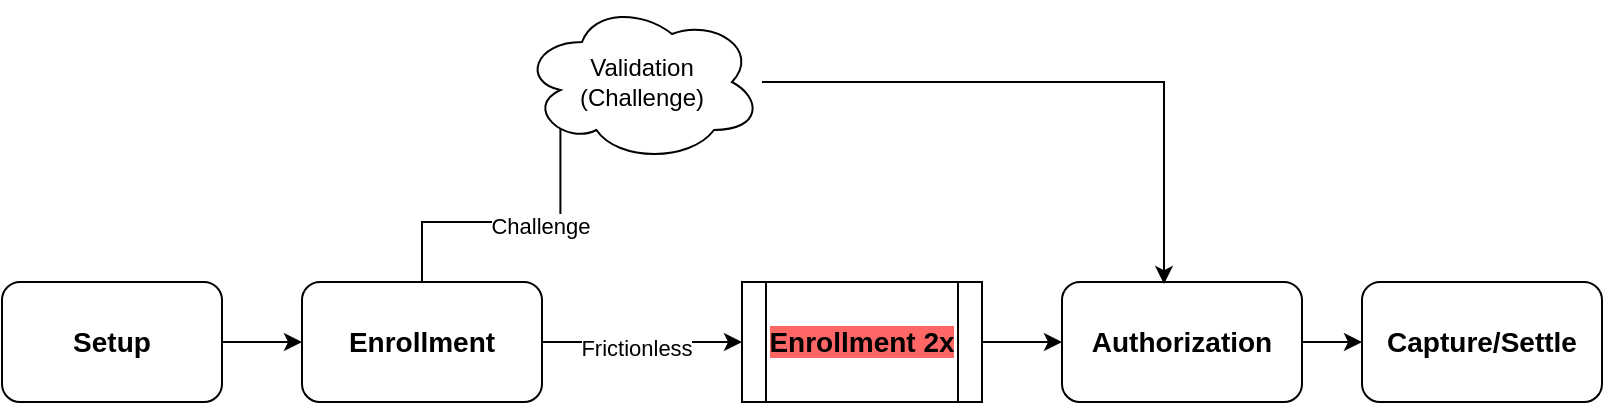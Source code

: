 <mxfile version="24.5.4" type="github">
  <diagram name="Page-1" id="P-J-WtVK_cPfQbv6QtmY">
    <mxGraphModel dx="1393" dy="758" grid="1" gridSize="10" guides="1" tooltips="1" connect="1" arrows="1" fold="1" page="1" pageScale="1" pageWidth="850" pageHeight="1100" math="0" shadow="0">
      <root>
        <mxCell id="0" />
        <mxCell id="1" parent="0" />
        <mxCell id="NPhMXednGsEFQnQte3EM-17" style="edgeStyle=orthogonalEdgeStyle;rounded=0;orthogonalLoop=1;jettySize=auto;html=1;entryX=0;entryY=0.5;entryDx=0;entryDy=0;" edge="1" parent="1" source="NPhMXednGsEFQnQte3EM-2" target="NPhMXednGsEFQnQte3EM-3">
          <mxGeometry relative="1" as="geometry" />
        </mxCell>
        <mxCell id="NPhMXednGsEFQnQte3EM-2" value="&lt;b&gt;&lt;font style=&quot;font-size: 14px;&quot;&gt;Setup&lt;/font&gt;&lt;/b&gt;" style="rounded=1;whiteSpace=wrap;html=1;" vertex="1" parent="1">
          <mxGeometry x="50" y="270" width="110" height="60" as="geometry" />
        </mxCell>
        <mxCell id="NPhMXednGsEFQnQte3EM-10" style="edgeStyle=orthogonalEdgeStyle;rounded=0;orthogonalLoop=1;jettySize=auto;html=1;entryX=0.16;entryY=0.55;entryDx=0;entryDy=0;entryPerimeter=0;" edge="1" parent="1" source="NPhMXednGsEFQnQte3EM-3" target="NPhMXednGsEFQnQte3EM-9">
          <mxGeometry relative="1" as="geometry" />
        </mxCell>
        <mxCell id="NPhMXednGsEFQnQte3EM-13" value="Challenge" style="edgeLabel;html=1;align=center;verticalAlign=middle;resizable=0;points=[];" vertex="1" connectable="0" parent="NPhMXednGsEFQnQte3EM-10">
          <mxGeometry x="0.071" y="-2" relative="1" as="geometry">
            <mxPoint as="offset" />
          </mxGeometry>
        </mxCell>
        <mxCell id="NPhMXednGsEFQnQte3EM-35" style="edgeStyle=orthogonalEdgeStyle;rounded=0;orthogonalLoop=1;jettySize=auto;html=1;exitX=1;exitY=0.5;exitDx=0;exitDy=0;" edge="1" parent="1" source="NPhMXednGsEFQnQte3EM-3" target="NPhMXednGsEFQnQte3EM-33">
          <mxGeometry relative="1" as="geometry" />
        </mxCell>
        <mxCell id="NPhMXednGsEFQnQte3EM-36" value="Frictionless" style="edgeLabel;html=1;align=center;verticalAlign=middle;resizable=0;points=[];" vertex="1" connectable="0" parent="NPhMXednGsEFQnQte3EM-35">
          <mxGeometry x="-0.06" y="-3" relative="1" as="geometry">
            <mxPoint as="offset" />
          </mxGeometry>
        </mxCell>
        <mxCell id="NPhMXednGsEFQnQte3EM-3" value="&lt;b&gt;&lt;font style=&quot;font-size: 14px;&quot;&gt;Enrollment&lt;/font&gt;&lt;/b&gt;" style="rounded=1;whiteSpace=wrap;html=1;" vertex="1" parent="1">
          <mxGeometry x="200" y="270" width="120" height="60" as="geometry" />
        </mxCell>
        <mxCell id="NPhMXednGsEFQnQte3EM-16" style="edgeStyle=orthogonalEdgeStyle;rounded=0;orthogonalLoop=1;jettySize=auto;html=1;" edge="1" parent="1" source="NPhMXednGsEFQnQte3EM-4" target="NPhMXednGsEFQnQte3EM-5">
          <mxGeometry relative="1" as="geometry" />
        </mxCell>
        <mxCell id="NPhMXednGsEFQnQte3EM-4" value="&lt;b&gt;&lt;font style=&quot;font-size: 14px;&quot;&gt;Authorization&lt;/font&gt;&lt;/b&gt;" style="rounded=1;whiteSpace=wrap;html=1;" vertex="1" parent="1">
          <mxGeometry x="580" y="270" width="120" height="60" as="geometry" />
        </mxCell>
        <mxCell id="NPhMXednGsEFQnQte3EM-5" value="&lt;b&gt;&lt;font style=&quot;font-size: 14px;&quot;&gt;Capture/Settle&lt;/font&gt;&lt;/b&gt;" style="rounded=1;whiteSpace=wrap;html=1;" vertex="1" parent="1">
          <mxGeometry x="730" y="270" width="120" height="60" as="geometry" />
        </mxCell>
        <mxCell id="NPhMXednGsEFQnQte3EM-9" value="Validation&lt;div&gt;(Challenge)&lt;/div&gt;" style="ellipse;shape=cloud;whiteSpace=wrap;html=1;" vertex="1" parent="1">
          <mxGeometry x="310" y="130" width="120" height="80" as="geometry" />
        </mxCell>
        <mxCell id="NPhMXednGsEFQnQte3EM-39" style="edgeStyle=orthogonalEdgeStyle;rounded=0;orthogonalLoop=1;jettySize=auto;html=1;entryX=0;entryY=0.5;entryDx=0;entryDy=0;" edge="1" parent="1" source="NPhMXednGsEFQnQte3EM-33" target="NPhMXednGsEFQnQte3EM-4">
          <mxGeometry relative="1" as="geometry" />
        </mxCell>
        <mxCell id="NPhMXednGsEFQnQte3EM-33" value="&lt;b&gt;&lt;font style=&quot;font-size: 14px; background-color: rgb(255, 102, 102);&quot;&gt;Enrollment 2x&lt;/font&gt;&lt;/b&gt;" style="shape=process;whiteSpace=wrap;html=1;backgroundOutline=1;" vertex="1" parent="1">
          <mxGeometry x="420" y="270" width="120" height="60" as="geometry" />
        </mxCell>
        <mxCell id="NPhMXednGsEFQnQte3EM-38" style="edgeStyle=orthogonalEdgeStyle;rounded=0;orthogonalLoop=1;jettySize=auto;html=1;entryX=0.425;entryY=0.017;entryDx=0;entryDy=0;entryPerimeter=0;" edge="1" parent="1" source="NPhMXednGsEFQnQte3EM-9" target="NPhMXednGsEFQnQte3EM-4">
          <mxGeometry relative="1" as="geometry" />
        </mxCell>
      </root>
    </mxGraphModel>
  </diagram>
</mxfile>
